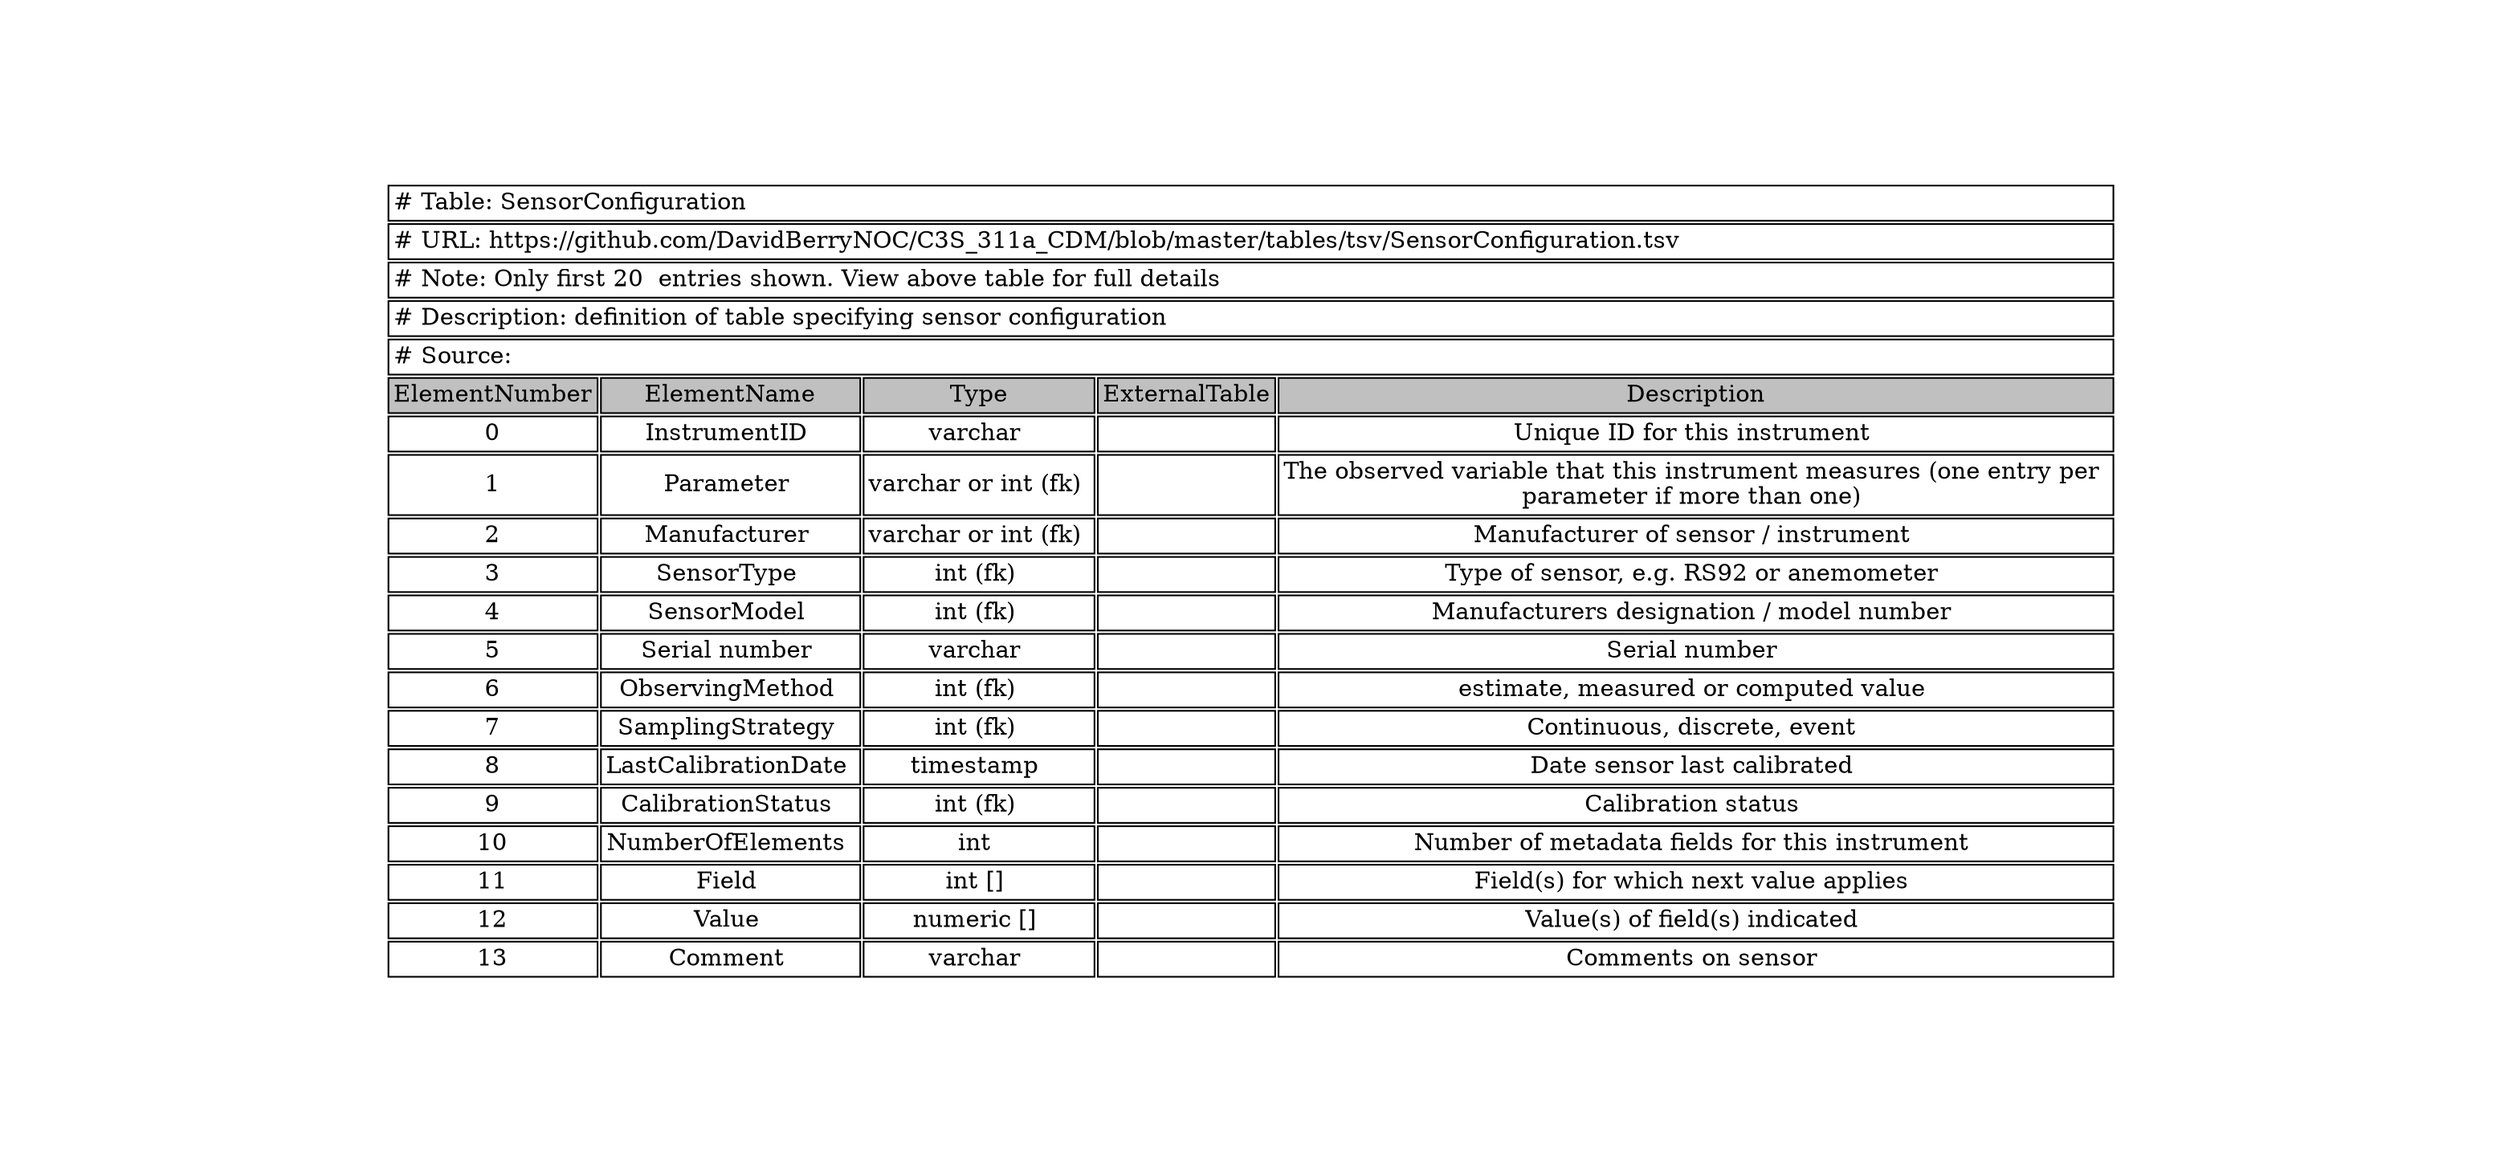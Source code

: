 digraph SensorConfiguration {
node [color=white]
SensorConfiguration [label=<<TABLE BORDER="0" CELLBORDER="1" CELLSPACING="2" COLOR="BLACK">
<TR><TD COLSPAN="5" ALIGN="left" PORT="head"># Table: SensorConfiguration</TD></TR>
<TR><TD COLSPAN="5" ALIGN="left"># URL: https://github.com/DavidBerryNOC/C3S_311a_CDM/blob/master/tables/tsv/SensorConfiguration.tsv</TD></TR>
<TR><TD COLSPAN="5" ALIGN="left"># Note: Only first 20  entries shown. View above table for full details</TD></TR>
<TR><TD ALIGN="left" COLSPAN="5"># Description: definition of table specifying sensor configuration</TD></TR>
<TR><TD ALIGN="left" COLSPAN="5"># Source:</TD></TR>
<TR><TD BGCOLOR="GRAY">ElementNumber</TD><TD BGCOLOR="GRAY">ElementName</TD><TD BGCOLOR="GRAY">Type</TD><TD BGCOLOR="GRAY">ExternalTable</TD><TD BGCOLOR="GRAY">Description</TD></TR>
<TR><TD PORT="InstrumentIDL">0</TD><TD>InstrumentID </TD><TD>varchar </TD><TD></TD><TD PORT="InstrumentIDR">Unique ID for this instrument </TD></TR>
<TR><TD PORT="ParameterL">1</TD><TD>Parameter </TD><TD>varchar or int (fk) </TD><TD></TD><TD PORT="ParameterR">The observed variable that this instrument measures (one entry per <BR/>parameter if more than one) </TD></TR>
<TR><TD PORT="ManufacturerL">2</TD><TD>Manufacturer </TD><TD>varchar or int (fk) </TD><TD></TD><TD PORT="ManufacturerR">Manufacturer of sensor / instrument </TD></TR>
<TR><TD PORT="SensorTypeL">3</TD><TD>SensorType </TD><TD>int (fk) </TD><TD></TD><TD PORT="SensorTypeR">Type of sensor, e.g. RS92 or anemometer </TD></TR>
<TR><TD PORT="SensorModelL">4</TD><TD>SensorModel </TD><TD>int (fk) </TD><TD></TD><TD PORT="SensorModelR">Manufacturers designation / model number </TD></TR>
<TR><TD PORT="Serial numberL">5</TD><TD>Serial number </TD><TD>varchar </TD><TD></TD><TD PORT="Serial numberR">Serial number </TD></TR>
<TR><TD PORT="ObservingMethodL">6</TD><TD>ObservingMethod </TD><TD>int (fk) </TD><TD></TD><TD PORT="ObservingMethodR">estimate, measured or computed value </TD></TR>
<TR><TD PORT="SamplingStrategyL">7</TD><TD>SamplingStrategy </TD><TD>int (fk) </TD><TD></TD><TD PORT="SamplingStrategyR">Continuous, discrete, event </TD></TR>
<TR><TD PORT="LastCalibrationDateL">8</TD><TD>LastCalibrationDate </TD><TD>timestamp </TD><TD></TD><TD PORT="LastCalibrationDateR">Date sensor last calibrated </TD></TR>
<TR><TD PORT="CalibrationStatusL">9</TD><TD>CalibrationStatus </TD><TD>int (fk) </TD><TD></TD><TD PORT="CalibrationStatusR">Calibration status </TD></TR>
<TR><TD PORT="NumberOfElementsL">10</TD><TD>NumberOfElements </TD><TD>int </TD><TD></TD><TD PORT="NumberOfElementsR">Number of metadata fields for this instrument </TD></TR>
<TR><TD PORT="FieldL">11</TD><TD>Field </TD><TD>int [] </TD><TD></TD><TD PORT="FieldR">Field(s) for which next value applies </TD></TR>
<TR><TD PORT="ValueL">12</TD><TD>Value </TD><TD>numeric [] </TD><TD></TD><TD PORT="ValueR">Value(s) of field(s) indicated </TD></TR>
<TR><TD PORT="CommentL">13</TD><TD>Comment </TD><TD>varchar </TD><TD></TD><TD PORT="CommentR">Comments on sensor </TD></TR>
</TABLE>>];
}
